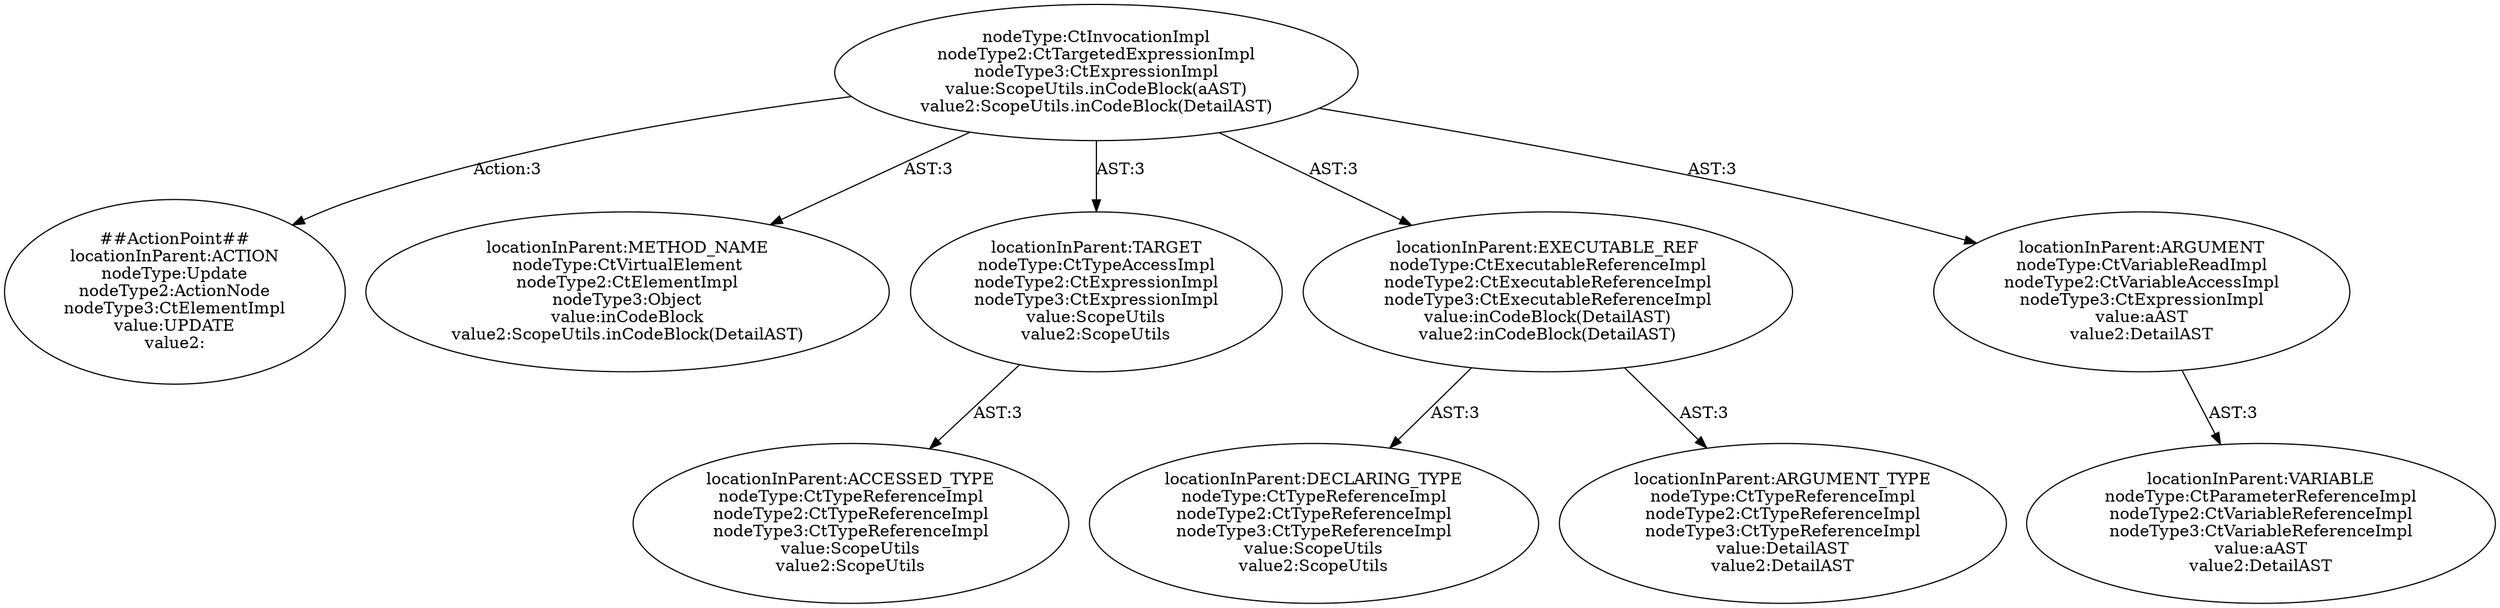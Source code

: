 digraph "Pattern" {
0 [label="##ActionPoint##
locationInParent:ACTION
nodeType:Update
nodeType2:ActionNode
nodeType3:CtElementImpl
value:UPDATE
value2:" shape=ellipse]
1 [label="nodeType:CtInvocationImpl
nodeType2:CtTargetedExpressionImpl
nodeType3:CtExpressionImpl
value:ScopeUtils.inCodeBlock(aAST)
value2:ScopeUtils.inCodeBlock(DetailAST)" shape=ellipse]
2 [label="locationInParent:METHOD_NAME
nodeType:CtVirtualElement
nodeType2:CtElementImpl
nodeType3:Object
value:inCodeBlock
value2:ScopeUtils.inCodeBlock(DetailAST)" shape=ellipse]
3 [label="locationInParent:TARGET
nodeType:CtTypeAccessImpl
nodeType2:CtExpressionImpl
nodeType3:CtExpressionImpl
value:ScopeUtils
value2:ScopeUtils" shape=ellipse]
4 [label="locationInParent:ACCESSED_TYPE
nodeType:CtTypeReferenceImpl
nodeType2:CtTypeReferenceImpl
nodeType3:CtTypeReferenceImpl
value:ScopeUtils
value2:ScopeUtils" shape=ellipse]
5 [label="locationInParent:EXECUTABLE_REF
nodeType:CtExecutableReferenceImpl
nodeType2:CtExecutableReferenceImpl
nodeType3:CtExecutableReferenceImpl
value:inCodeBlock(DetailAST)
value2:inCodeBlock(DetailAST)" shape=ellipse]
6 [label="locationInParent:DECLARING_TYPE
nodeType:CtTypeReferenceImpl
nodeType2:CtTypeReferenceImpl
nodeType3:CtTypeReferenceImpl
value:ScopeUtils
value2:ScopeUtils" shape=ellipse]
7 [label="locationInParent:ARGUMENT_TYPE
nodeType:CtTypeReferenceImpl
nodeType2:CtTypeReferenceImpl
nodeType3:CtTypeReferenceImpl
value:DetailAST
value2:DetailAST" shape=ellipse]
8 [label="locationInParent:ARGUMENT
nodeType:CtVariableReadImpl
nodeType2:CtVariableAccessImpl
nodeType3:CtExpressionImpl
value:aAST
value2:DetailAST" shape=ellipse]
9 [label="locationInParent:VARIABLE
nodeType:CtParameterReferenceImpl
nodeType2:CtVariableReferenceImpl
nodeType3:CtVariableReferenceImpl
value:aAST
value2:DetailAST" shape=ellipse]
1 -> 0 [label="Action:3"];
1 -> 2 [label="AST:3"];
1 -> 3 [label="AST:3"];
1 -> 5 [label="AST:3"];
1 -> 8 [label="AST:3"];
3 -> 4 [label="AST:3"];
5 -> 6 [label="AST:3"];
5 -> 7 [label="AST:3"];
8 -> 9 [label="AST:3"];
}
